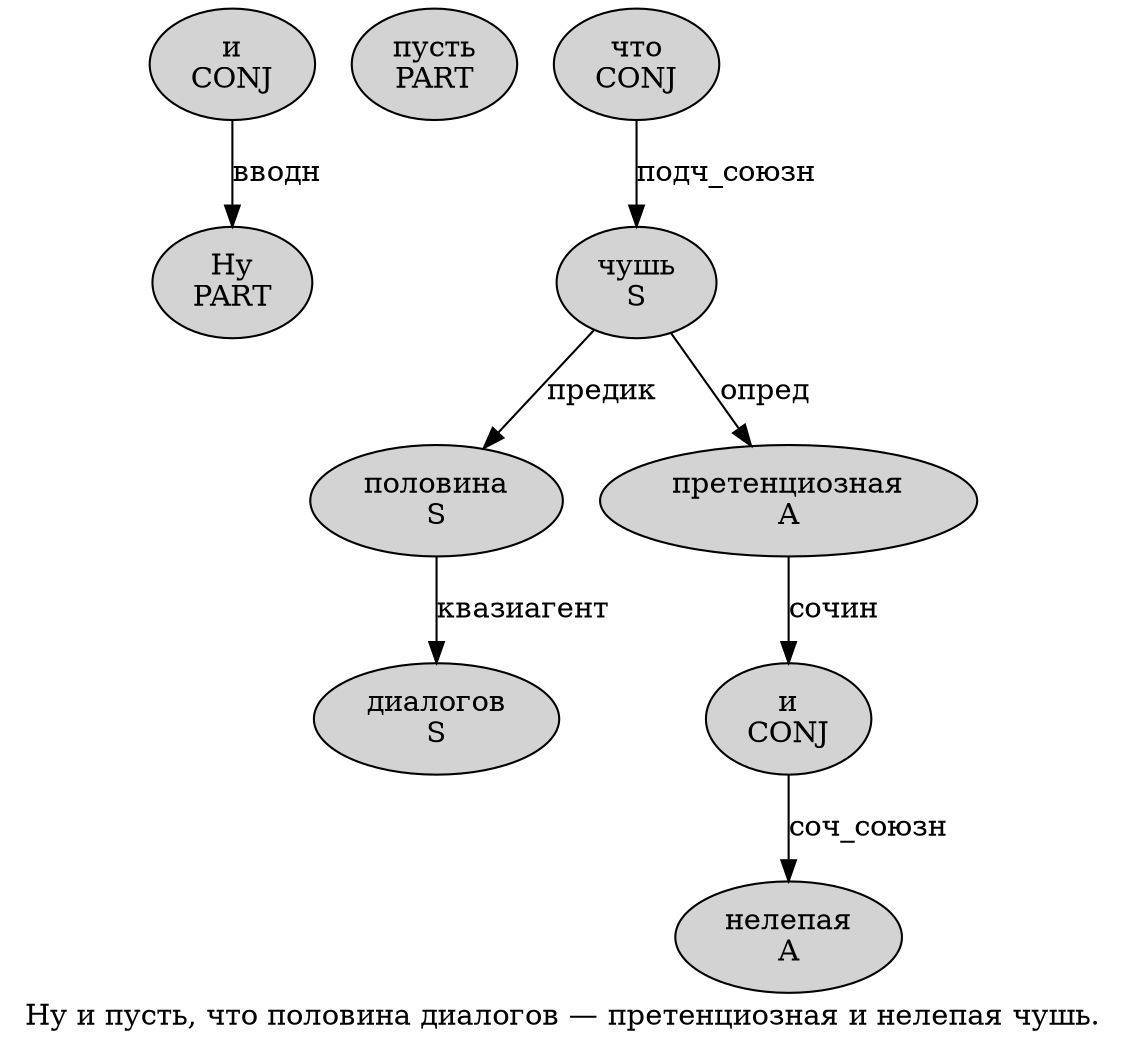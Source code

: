 digraph SENTENCE_2642 {
	graph [label="Ну и пусть, что половина диалогов — претенциозная и нелепая чушь."]
	node [style=filled]
		0 [label="Ну
PART" color="" fillcolor=lightgray penwidth=1 shape=ellipse]
		1 [label="и
CONJ" color="" fillcolor=lightgray penwidth=1 shape=ellipse]
		2 [label="пусть
PART" color="" fillcolor=lightgray penwidth=1 shape=ellipse]
		4 [label="что
CONJ" color="" fillcolor=lightgray penwidth=1 shape=ellipse]
		5 [label="половина
S" color="" fillcolor=lightgray penwidth=1 shape=ellipse]
		6 [label="диалогов
S" color="" fillcolor=lightgray penwidth=1 shape=ellipse]
		8 [label="претенциозная
A" color="" fillcolor=lightgray penwidth=1 shape=ellipse]
		9 [label="и
CONJ" color="" fillcolor=lightgray penwidth=1 shape=ellipse]
		10 [label="нелепая
A" color="" fillcolor=lightgray penwidth=1 shape=ellipse]
		11 [label="чушь
S" color="" fillcolor=lightgray penwidth=1 shape=ellipse]
			5 -> 6 [label="квазиагент"]
			1 -> 0 [label="вводн"]
			8 -> 9 [label="сочин"]
			11 -> 5 [label="предик"]
			11 -> 8 [label="опред"]
			4 -> 11 [label="подч_союзн"]
			9 -> 10 [label="соч_союзн"]
}